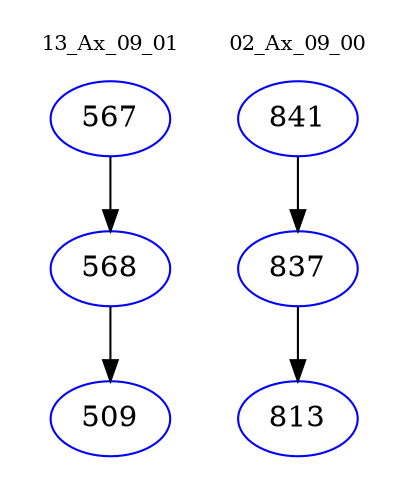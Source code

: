 digraph{
subgraph cluster_0 {
color = white
label = "13_Ax_09_01";
fontsize=10;
T0_567 [label="567", color="blue"]
T0_567 -> T0_568 [color="black"]
T0_568 [label="568", color="blue"]
T0_568 -> T0_509 [color="black"]
T0_509 [label="509", color="blue"]
}
subgraph cluster_1 {
color = white
label = "02_Ax_09_00";
fontsize=10;
T1_841 [label="841", color="blue"]
T1_841 -> T1_837 [color="black"]
T1_837 [label="837", color="blue"]
T1_837 -> T1_813 [color="black"]
T1_813 [label="813", color="blue"]
}
}
